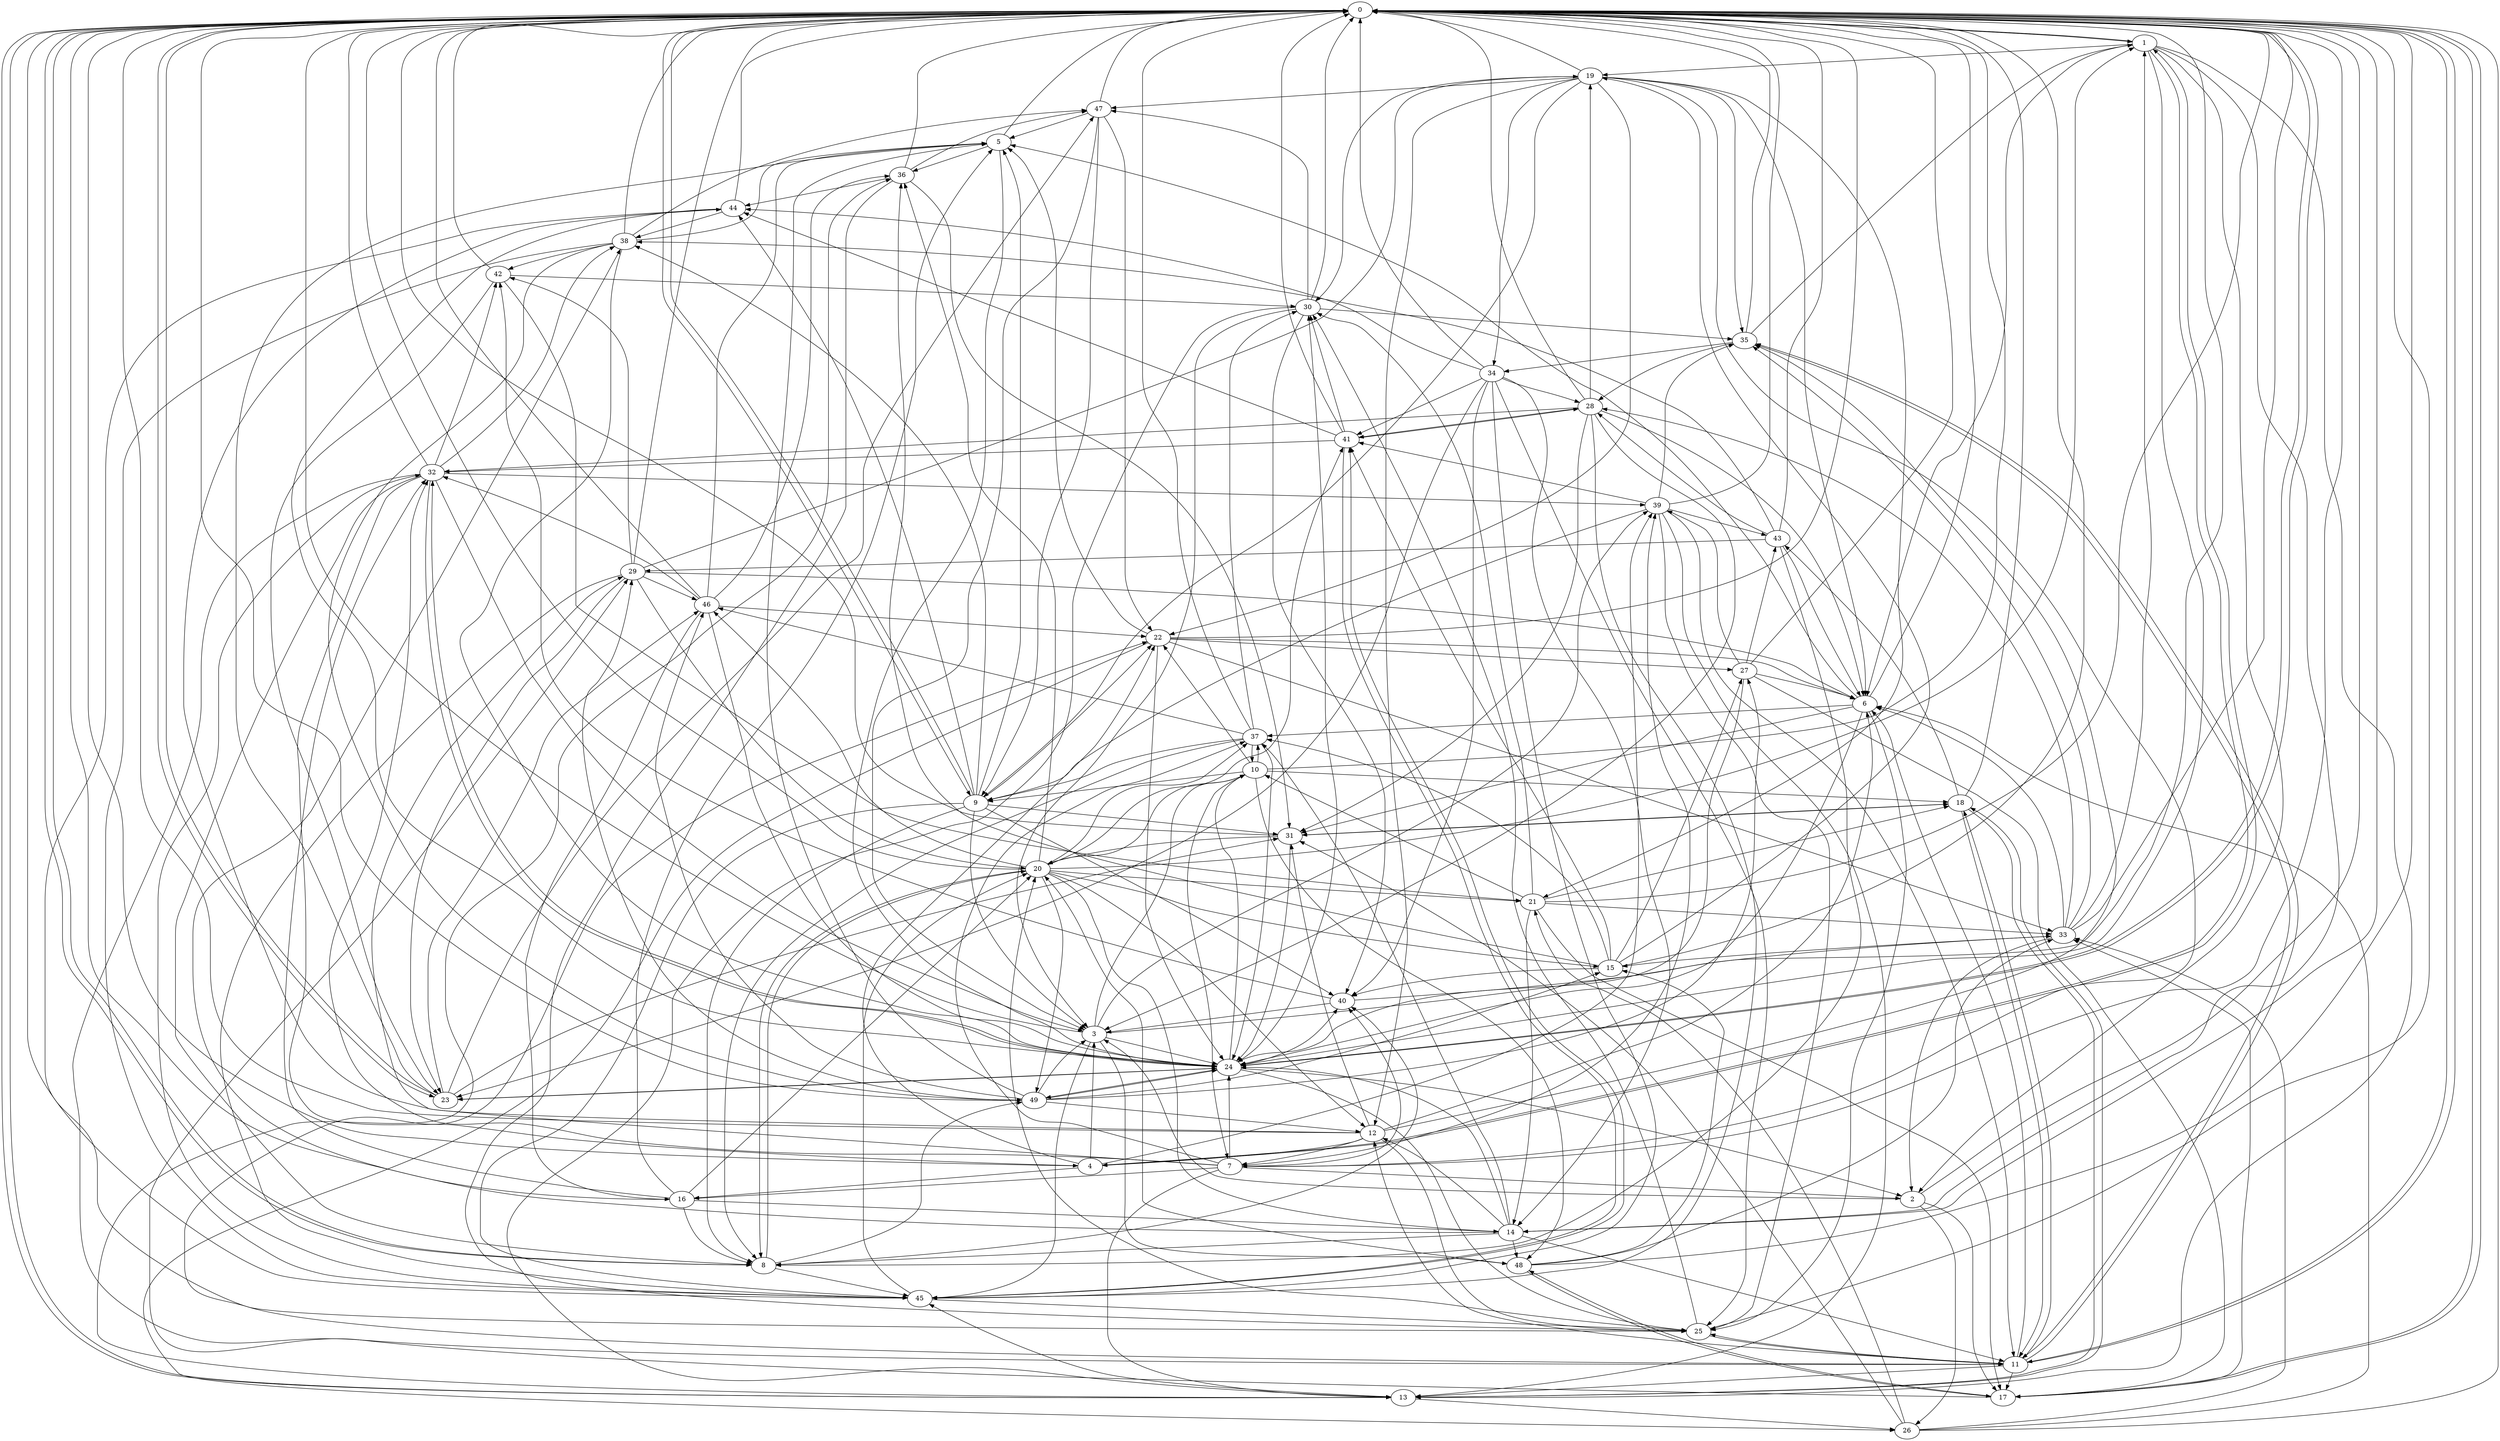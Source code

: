 strict digraph "" {
	0	 [component_delay=3];
	1	 [component_delay=3];
	0 -> 1	 [wire_delay=1];
	8	 [component_delay=3];
	0 -> 8	 [wire_delay=1];
	9	 [component_delay=3];
	0 -> 9	 [wire_delay=1];
	11	 [component_delay=3];
	0 -> 11	 [wire_delay=1];
	13	 [component_delay=3];
	0 -> 13	 [wire_delay=1];
	17	 [component_delay=3];
	0 -> 17	 [wire_delay=1];
	23	 [component_delay=3];
	0 -> 23	 [wire_delay=1];
	24	 [component_delay=3];
	0 -> 24	 [wire_delay=1];
	1 -> 0	 [wire_delay=1];
	2	 [component_delay=3];
	1 -> 2	 [wire_delay=1];
	4	 [component_delay=3];
	1 -> 4	 [wire_delay=1];
	6	 [component_delay=3];
	1 -> 6	 [wire_delay=1];
	1 -> 13	 [wire_delay=1];
	14	 [component_delay=3];
	1 -> 14	 [wire_delay=1];
	19	 [component_delay=3];
	1 -> 19	 [wire_delay=1];
	1 -> 24	 [wire_delay=1];
	2 -> 0	 [wire_delay=1];
	3	 [component_delay=3];
	2 -> 3	 [wire_delay=1];
	2 -> 17	 [wire_delay=1];
	26	 [component_delay=3];
	2 -> 26	 [wire_delay=1];
	3 -> 0	 [wire_delay=1];
	10	 [component_delay=3];
	3 -> 10	 [wire_delay=1];
	3 -> 24	 [wire_delay=1];
	33	 [component_delay=3];
	3 -> 33	 [wire_delay=1];
	39	 [component_delay=3];
	3 -> 39	 [wire_delay=1];
	45	 [component_delay=3];
	3 -> 45	 [wire_delay=1];
	48	 [component_delay=3];
	3 -> 48	 [wire_delay=1];
	4 -> 0	 [wire_delay=1];
	4 -> 1	 [wire_delay=1];
	4 -> 3	 [wire_delay=1];
	16	 [component_delay=3];
	4 -> 16	 [wire_delay=1];
	22	 [component_delay=3];
	4 -> 22	 [wire_delay=1];
	4 -> 39	 [wire_delay=1];
	5	 [component_delay=3];
	5 -> 0	 [wire_delay=1];
	5 -> 24	 [wire_delay=1];
	36	 [component_delay=3];
	5 -> 36	 [wire_delay=1];
	6 -> 0	 [wire_delay=1];
	6 -> 5	 [wire_delay=1];
	6 -> 24	 [wire_delay=1];
	25	 [component_delay=3];
	6 -> 25	 [wire_delay=1];
	31	 [component_delay=3];
	6 -> 31	 [wire_delay=1];
	37	 [component_delay=3];
	6 -> 37	 [wire_delay=1];
	7	 [component_delay=3];
	7 -> 0	 [wire_delay=1];
	7 -> 2	 [wire_delay=1];
	7 -> 13	 [wire_delay=1];
	7 -> 16	 [wire_delay=1];
	7 -> 24	 [wire_delay=1];
	29	 [component_delay=3];
	7 -> 29	 [wire_delay=1];
	32	 [component_delay=3];
	7 -> 32	 [wire_delay=1];
	7 -> 37	 [wire_delay=1];
	7 -> 39	 [wire_delay=1];
	40	 [component_delay=3];
	7 -> 40	 [wire_delay=1];
	8 -> 0	 [wire_delay=1];
	20	 [component_delay=3];
	8 -> 20	 [wire_delay=1];
	8 -> 40	 [wire_delay=1];
	8 -> 45	 [wire_delay=1];
	49	 [component_delay=3];
	8 -> 49	 [wire_delay=1];
	9 -> 0	 [wire_delay=1];
	9 -> 3	 [wire_delay=1];
	9 -> 5	 [wire_delay=1];
	9 -> 8	 [wire_delay=1];
	9 -> 22	 [wire_delay=1];
	9 -> 31	 [wire_delay=1];
	38	 [component_delay=3];
	9 -> 38	 [wire_delay=1];
	9 -> 40	 [wire_delay=1];
	44	 [component_delay=3];
	9 -> 44	 [wire_delay=1];
	9 -> 45	 [wire_delay=1];
	10 -> 0	 [wire_delay=1];
	10 -> 7	 [wire_delay=1];
	10 -> 9	 [wire_delay=1];
	18	 [component_delay=3];
	10 -> 18	 [wire_delay=1];
	10 -> 20	 [wire_delay=1];
	10 -> 22	 [wire_delay=1];
	10 -> 37	 [wire_delay=1];
	10 -> 48	 [wire_delay=1];
	11 -> 0	 [wire_delay=1];
	11 -> 6	 [wire_delay=1];
	12	 [component_delay=3];
	11 -> 12	 [wire_delay=1];
	11 -> 13	 [wire_delay=1];
	11 -> 17	 [wire_delay=1];
	11 -> 18	 [wire_delay=1];
	11 -> 22	 [wire_delay=1];
	11 -> 25	 [wire_delay=1];
	35	 [component_delay=3];
	11 -> 35	 [wire_delay=1];
	12 -> 0	 [wire_delay=1];
	12 -> 4	 [wire_delay=1];
	12 -> 6	 [wire_delay=1];
	12 -> 7	 [wire_delay=1];
	12 -> 25	 [wire_delay=1];
	12 -> 31	 [wire_delay=1];
	12 -> 35	 [wire_delay=1];
	12 -> 44	 [wire_delay=1];
	13 -> 0	 [wire_delay=1];
	13 -> 18	 [wire_delay=1];
	13 -> 26	 [wire_delay=1];
	13 -> 36	 [wire_delay=1];
	13 -> 45	 [wire_delay=1];
	14 -> 0	 [wire_delay=1];
	14 -> 8	 [wire_delay=1];
	14 -> 11	 [wire_delay=1];
	14 -> 12	 [wire_delay=1];
	14 -> 24	 [wire_delay=1];
	14 -> 37	 [wire_delay=1];
	14 -> 38	 [wire_delay=1];
	14 -> 48	 [wire_delay=1];
	15	 [component_delay=3];
	15 -> 0	 [wire_delay=1];
	15 -> 19	 [wire_delay=1];
	27	 [component_delay=3];
	15 -> 27	 [wire_delay=1];
	15 -> 36	 [wire_delay=1];
	15 -> 37	 [wire_delay=1];
	15 -> 40	 [wire_delay=1];
	41	 [component_delay=3];
	15 -> 41	 [wire_delay=1];
	16 -> 0	 [wire_delay=1];
	16 -> 5	 [wire_delay=1];
	16 -> 8	 [wire_delay=1];
	16 -> 14	 [wire_delay=1];
	16 -> 20	 [wire_delay=1];
	16 -> 32	 [wire_delay=1];
	17 -> 0	 [wire_delay=1];
	17 -> 29	 [wire_delay=1];
	17 -> 33	 [wire_delay=1];
	17 -> 48	 [wire_delay=1];
	18 -> 0	 [wire_delay=1];
	18 -> 11	 [wire_delay=1];
	18 -> 13	 [wire_delay=1];
	18 -> 31	 [wire_delay=1];
	43	 [component_delay=3];
	18 -> 43	 [wire_delay=1];
	19 -> 0	 [wire_delay=1];
	19 -> 6	 [wire_delay=1];
	19 -> 7	 [wire_delay=1];
	19 -> 9	 [wire_delay=1];
	19 -> 12	 [wire_delay=1];
	21	 [component_delay=3];
	19 -> 21	 [wire_delay=1];
	19 -> 22	 [wire_delay=1];
	30	 [component_delay=3];
	19 -> 30	 [wire_delay=1];
	34	 [component_delay=3];
	19 -> 34	 [wire_delay=1];
	19 -> 35	 [wire_delay=1];
	47	 [component_delay=3];
	19 -> 47	 [wire_delay=1];
	20 -> 0	 [wire_delay=1];
	20 -> 1	 [wire_delay=1];
	20 -> 8	 [wire_delay=1];
	20 -> 12	 [wire_delay=1];
	20 -> 14	 [wire_delay=1];
	20 -> 15	 [wire_delay=1];
	20 -> 21	 [wire_delay=1];
	20 -> 36	 [wire_delay=1];
	20 -> 37	 [wire_delay=1];
	20 -> 41	 [wire_delay=1];
	46	 [component_delay=3];
	20 -> 46	 [wire_delay=1];
	20 -> 49	 [wire_delay=1];
	21 -> 0	 [wire_delay=1];
	21 -> 10	 [wire_delay=1];
	21 -> 14	 [wire_delay=1];
	21 -> 17	 [wire_delay=1];
	21 -> 18	 [wire_delay=1];
	21 -> 30	 [wire_delay=1];
	21 -> 33	 [wire_delay=1];
	22 -> 0	 [wire_delay=1];
	22 -> 5	 [wire_delay=1];
	22 -> 6	 [wire_delay=1];
	22 -> 24	 [wire_delay=1];
	22 -> 26	 [wire_delay=1];
	22 -> 27	 [wire_delay=1];
	22 -> 33	 [wire_delay=1];
	23 -> 0	 [wire_delay=1];
	23 -> 5	 [wire_delay=1];
	23 -> 24	 [wire_delay=1];
	23 -> 31	 [wire_delay=1];
	23 -> 46	 [wire_delay=1];
	23 -> 47	 [wire_delay=1];
	24 -> 0	 [wire_delay=1];
	24 -> 2	 [wire_delay=1];
	24 -> 10	 [wire_delay=1];
	24 -> 23	 [wire_delay=1];
	24 -> 25	 [wire_delay=1];
	24 -> 30	 [wire_delay=1];
	24 -> 32	 [wire_delay=1];
	24 -> 40	 [wire_delay=1];
	24 -> 49	 [wire_delay=1];
	25 -> 0	 [wire_delay=1];
	25 -> 11	 [wire_delay=1];
	25 -> 20	 [wire_delay=1];
	25 -> 30	 [wire_delay=1];
	26 -> 0	 [wire_delay=1];
	26 -> 6	 [wire_delay=1];
	26 -> 21	 [wire_delay=1];
	26 -> 31	 [wire_delay=1];
	26 -> 33	 [wire_delay=1];
	27 -> 0	 [wire_delay=1];
	27 -> 6	 [wire_delay=1];
	27 -> 17	 [wire_delay=1];
	27 -> 24	 [wire_delay=1];
	27 -> 39	 [wire_delay=1];
	27 -> 43	 [wire_delay=1];
	28	 [component_delay=3];
	28 -> 0	 [wire_delay=1];
	28 -> 3	 [wire_delay=1];
	28 -> 6	 [wire_delay=1];
	28 -> 19	 [wire_delay=1];
	28 -> 31	 [wire_delay=1];
	28 -> 32	 [wire_delay=1];
	28 -> 41	 [wire_delay=1];
	28 -> 45	 [wire_delay=1];
	29 -> 0	 [wire_delay=1];
	29 -> 6	 [wire_delay=1];
	29 -> 19	 [wire_delay=1];
	29 -> 20	 [wire_delay=1];
	29 -> 23	 [wire_delay=1];
	42	 [component_delay=3];
	29 -> 42	 [wire_delay=1];
	29 -> 45	 [wire_delay=1];
	29 -> 46	 [wire_delay=1];
	30 -> 0	 [wire_delay=1];
	30 -> 3	 [wire_delay=1];
	30 -> 13	 [wire_delay=1];
	30 -> 35	 [wire_delay=1];
	30 -> 40	 [wire_delay=1];
	30 -> 47	 [wire_delay=1];
	31 -> 0	 [wire_delay=1];
	31 -> 18	 [wire_delay=1];
	31 -> 20	 [wire_delay=1];
	31 -> 24	 [wire_delay=1];
	32 -> 0	 [wire_delay=1];
	32 -> 3	 [wire_delay=1];
	32 -> 4	 [wire_delay=1];
	32 -> 8	 [wire_delay=1];
	32 -> 11	 [wire_delay=1];
	32 -> 24	 [wire_delay=1];
	32 -> 38	 [wire_delay=1];
	32 -> 39	 [wire_delay=1];
	32 -> 42	 [wire_delay=1];
	33 -> 0	 [wire_delay=1];
	33 -> 1	 [wire_delay=1];
	33 -> 2	 [wire_delay=1];
	33 -> 6	 [wire_delay=1];
	33 -> 15	 [wire_delay=1];
	33 -> 28	 [wire_delay=1];
	33 -> 35	 [wire_delay=1];
	34 -> 0	 [wire_delay=1];
	34 -> 14	 [wire_delay=1];
	34 -> 23	 [wire_delay=1];
	34 -> 25	 [wire_delay=1];
	34 -> 28	 [wire_delay=1];
	34 -> 40	 [wire_delay=1];
	34 -> 41	 [wire_delay=1];
	34 -> 44	 [wire_delay=1];
	34 -> 45	 [wire_delay=1];
	35 -> 0	 [wire_delay=1];
	35 -> 1	 [wire_delay=1];
	35 -> 11	 [wire_delay=1];
	35 -> 28	 [wire_delay=1];
	35 -> 34	 [wire_delay=1];
	36 -> 0	 [wire_delay=1];
	36 -> 25	 [wire_delay=1];
	36 -> 31	 [wire_delay=1];
	36 -> 44	 [wire_delay=1];
	36 -> 47	 [wire_delay=1];
	37 -> 0	 [wire_delay=1];
	37 -> 8	 [wire_delay=1];
	37 -> 9	 [wire_delay=1];
	37 -> 10	 [wire_delay=1];
	37 -> 24	 [wire_delay=1];
	37 -> 30	 [wire_delay=1];
	37 -> 46	 [wire_delay=1];
	38 -> 0	 [wire_delay=1];
	38 -> 5	 [wire_delay=1];
	38 -> 24	 [wire_delay=1];
	38 -> 42	 [wire_delay=1];
	38 -> 45	 [wire_delay=1];
	38 -> 47	 [wire_delay=1];
	38 -> 49	 [wire_delay=1];
	39 -> 0	 [wire_delay=1];
	39 -> 9	 [wire_delay=1];
	39 -> 11	 [wire_delay=1];
	39 -> 13	 [wire_delay=1];
	39 -> 25	 [wire_delay=1];
	39 -> 35	 [wire_delay=1];
	39 -> 41	 [wire_delay=1];
	39 -> 43	 [wire_delay=1];
	40 -> 0	 [wire_delay=1];
	40 -> 3	 [wire_delay=1];
	40 -> 42	 [wire_delay=1];
	41 -> 0	 [wire_delay=1];
	41 -> 28	 [wire_delay=1];
	41 -> 30	 [wire_delay=1];
	41 -> 32	 [wire_delay=1];
	41 -> 44	 [wire_delay=1];
	41 -> 45	 [wire_delay=1];
	42 -> 0	 [wire_delay=1];
	42 -> 21	 [wire_delay=1];
	42 -> 23	 [wire_delay=1];
	42 -> 30	 [wire_delay=1];
	43 -> 0	 [wire_delay=1];
	43 -> 6	 [wire_delay=1];
	43 -> 8	 [wire_delay=1];
	43 -> 28	 [wire_delay=1];
	43 -> 29	 [wire_delay=1];
	43 -> 38	 [wire_delay=1];
	44 -> 0	 [wire_delay=1];
	44 -> 24	 [wire_delay=1];
	44 -> 25	 [wire_delay=1];
	44 -> 38	 [wire_delay=1];
	45 -> 0	 [wire_delay=1];
	45 -> 20	 [wire_delay=1];
	45 -> 25	 [wire_delay=1];
	45 -> 32	 [wire_delay=1];
	45 -> 41	 [wire_delay=1];
	46 -> 0	 [wire_delay=1];
	46 -> 5	 [wire_delay=1];
	46 -> 16	 [wire_delay=1];
	46 -> 22	 [wire_delay=1];
	46 -> 24	 [wire_delay=1];
	46 -> 32	 [wire_delay=1];
	46 -> 36	 [wire_delay=1];
	47 -> 0	 [wire_delay=1];
	47 -> 3	 [wire_delay=1];
	47 -> 5	 [wire_delay=1];
	47 -> 9	 [wire_delay=1];
	47 -> 22	 [wire_delay=1];
	48 -> 0	 [wire_delay=1];
	48 -> 15	 [wire_delay=1];
	48 -> 17	 [wire_delay=1];
	48 -> 20	 [wire_delay=1];
	48 -> 33	 [wire_delay=1];
	49 -> 0	 [wire_delay=1];
	49 -> 3	 [wire_delay=1];
	49 -> 5	 [wire_delay=1];
	49 -> 12	 [wire_delay=1];
	49 -> 15	 [wire_delay=1];
	49 -> 24	 [wire_delay=1];
	49 -> 27	 [wire_delay=1];
	49 -> 29	 [wire_delay=1];
	49 -> 46	 [wire_delay=1];
}
